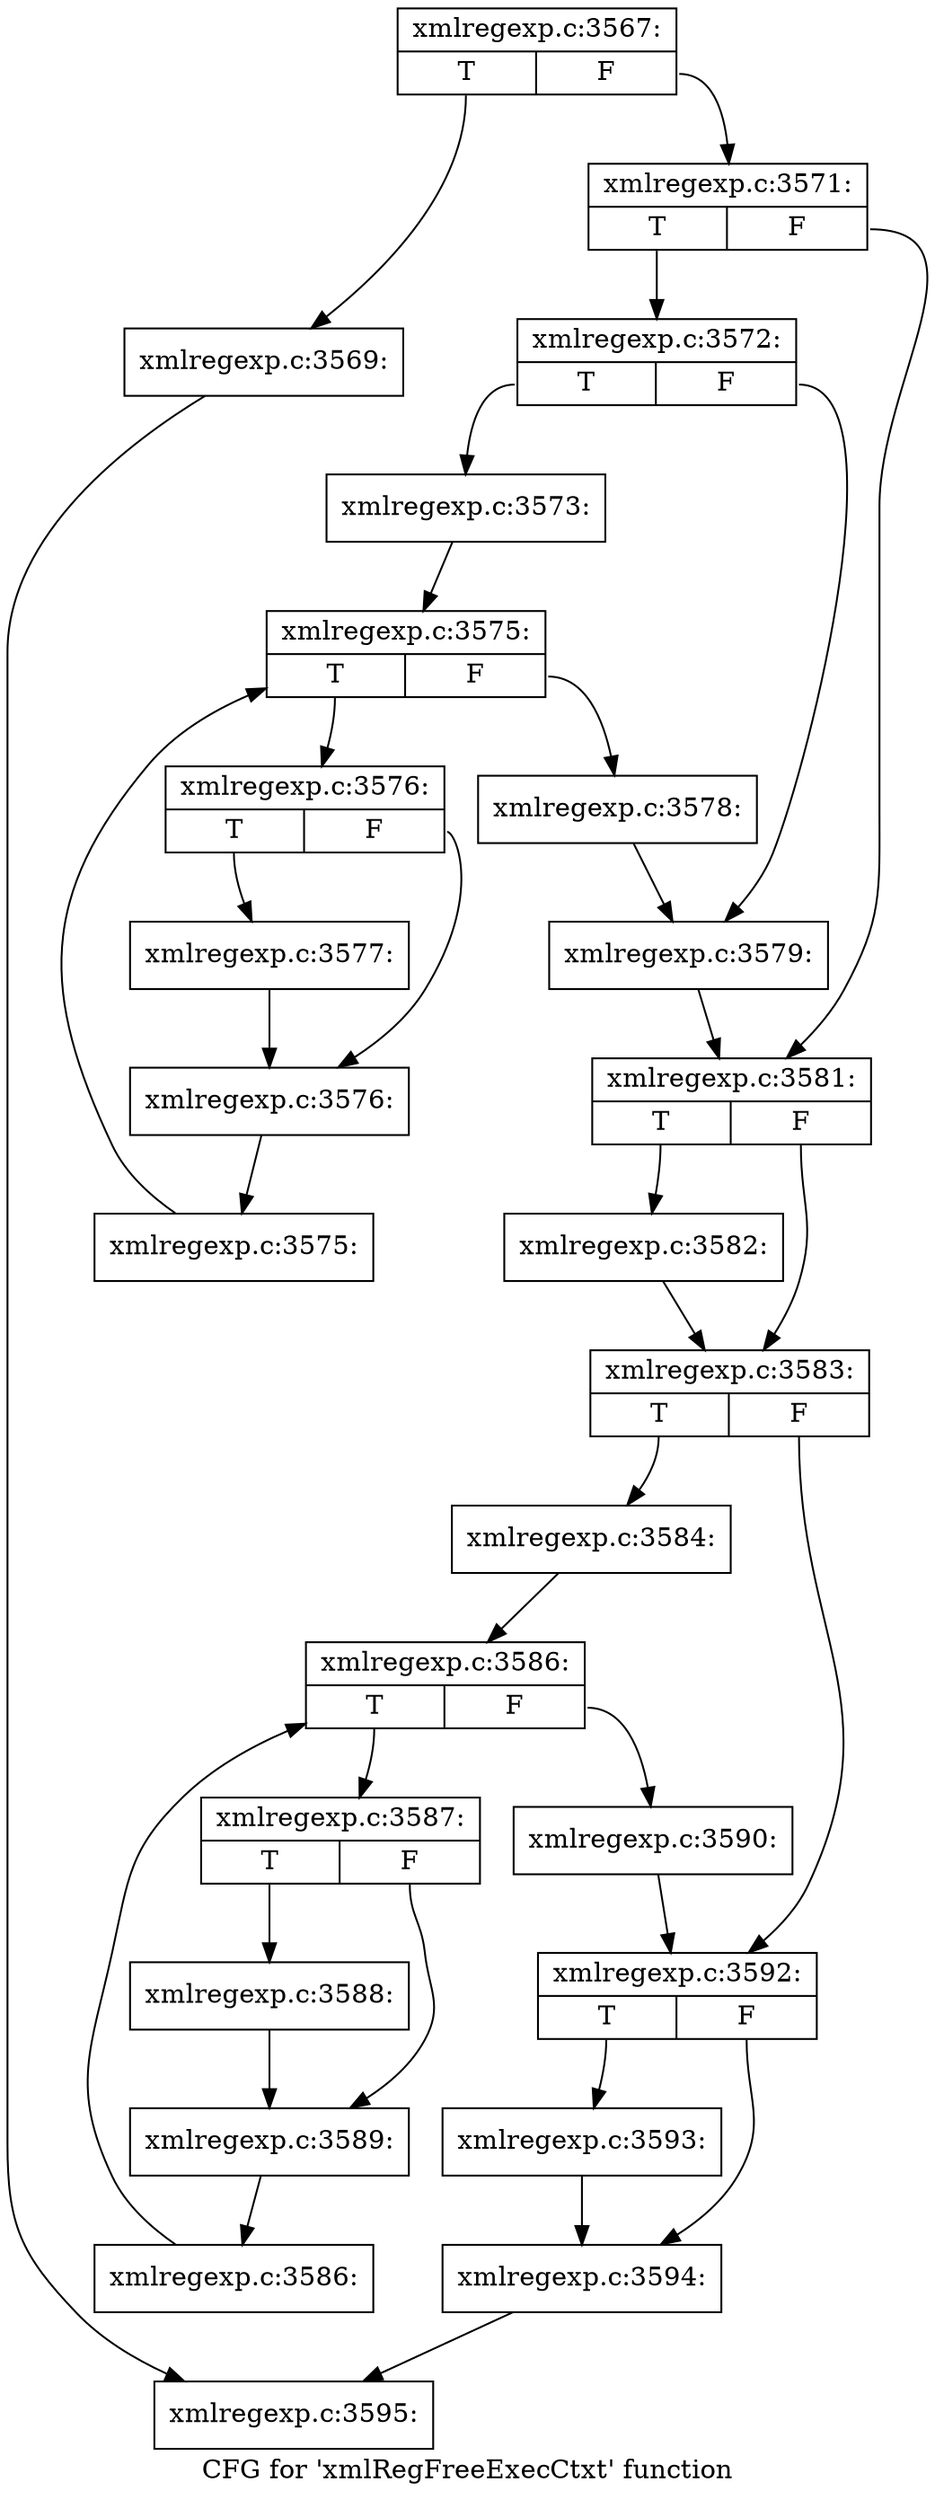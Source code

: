 digraph "CFG for 'xmlRegFreeExecCtxt' function" {
	label="CFG for 'xmlRegFreeExecCtxt' function";

	Node0x401c230 [shape=record,label="{xmlregexp.c:3567:|{<s0>T|<s1>F}}"];
	Node0x401c230:s0 -> Node0x3f63d00;
	Node0x401c230:s1 -> Node0x3f63d50;
	Node0x3f63d00 [shape=record,label="{xmlregexp.c:3569:}"];
	Node0x3f63d00 -> Node0x3f63fc0;
	Node0x3f63d50 [shape=record,label="{xmlregexp.c:3571:|{<s0>T|<s1>F}}"];
	Node0x3f63d50:s0 -> Node0x4012930;
	Node0x3f63d50:s1 -> Node0x401c9b0;
	Node0x4012930 [shape=record,label="{xmlregexp.c:3572:|{<s0>T|<s1>F}}"];
	Node0x4012930:s0 -> Node0x401caf0;
	Node0x4012930:s1 -> Node0x400f1a0;
	Node0x401caf0 [shape=record,label="{xmlregexp.c:3573:}"];
	Node0x401caf0 -> Node0x401e230;
	Node0x401e230 [shape=record,label="{xmlregexp.c:3575:|{<s0>T|<s1>F}}"];
	Node0x401e230:s0 -> Node0x401e4b0;
	Node0x401e230:s1 -> Node0x401e090;
	Node0x401e4b0 [shape=record,label="{xmlregexp.c:3576:|{<s0>T|<s1>F}}"];
	Node0x401e4b0:s0 -> Node0x401e910;
	Node0x401e4b0:s1 -> Node0x401e960;
	Node0x401e910 [shape=record,label="{xmlregexp.c:3577:}"];
	Node0x401e910 -> Node0x401e960;
	Node0x401e960 [shape=record,label="{xmlregexp.c:3576:}"];
	Node0x401e960 -> Node0x401e420;
	Node0x401e420 [shape=record,label="{xmlregexp.c:3575:}"];
	Node0x401e420 -> Node0x401e230;
	Node0x401e090 [shape=record,label="{xmlregexp.c:3578:}"];
	Node0x401e090 -> Node0x400f1a0;
	Node0x400f1a0 [shape=record,label="{xmlregexp.c:3579:}"];
	Node0x400f1a0 -> Node0x401c9b0;
	Node0x401c9b0 [shape=record,label="{xmlregexp.c:3581:|{<s0>T|<s1>F}}"];
	Node0x401c9b0:s0 -> Node0x4020de0;
	Node0x401c9b0:s1 -> Node0x4020e30;
	Node0x4020de0 [shape=record,label="{xmlregexp.c:3582:}"];
	Node0x4020de0 -> Node0x4020e30;
	Node0x4020e30 [shape=record,label="{xmlregexp.c:3583:|{<s0>T|<s1>F}}"];
	Node0x4020e30:s0 -> Node0x4017a70;
	Node0x4020e30:s1 -> Node0x4017ac0;
	Node0x4017a70 [shape=record,label="{xmlregexp.c:3584:}"];
	Node0x4017a70 -> Node0x4022070;
	Node0x4022070 [shape=record,label="{xmlregexp.c:3586:|{<s0>T|<s1>F}}"];
	Node0x4022070:s0 -> Node0x40222f0;
	Node0x4022070:s1 -> Node0x4021ed0;
	Node0x40222f0 [shape=record,label="{xmlregexp.c:3587:|{<s0>T|<s1>F}}"];
	Node0x40222f0:s0 -> Node0x40227c0;
	Node0x40222f0:s1 -> Node0x4022810;
	Node0x40227c0 [shape=record,label="{xmlregexp.c:3588:}"];
	Node0x40227c0 -> Node0x4022810;
	Node0x4022810 [shape=record,label="{xmlregexp.c:3589:}"];
	Node0x4022810 -> Node0x4022260;
	Node0x4022260 [shape=record,label="{xmlregexp.c:3586:}"];
	Node0x4022260 -> Node0x4022070;
	Node0x4021ed0 [shape=record,label="{xmlregexp.c:3590:}"];
	Node0x4021ed0 -> Node0x4017ac0;
	Node0x4017ac0 [shape=record,label="{xmlregexp.c:3592:|{<s0>T|<s1>F}}"];
	Node0x4017ac0:s0 -> Node0x4023b60;
	Node0x4017ac0:s1 -> Node0x4023bb0;
	Node0x4023b60 [shape=record,label="{xmlregexp.c:3593:}"];
	Node0x4023b60 -> Node0x4023bb0;
	Node0x4023bb0 [shape=record,label="{xmlregexp.c:3594:}"];
	Node0x4023bb0 -> Node0x3f63fc0;
	Node0x3f63fc0 [shape=record,label="{xmlregexp.c:3595:}"];
}

